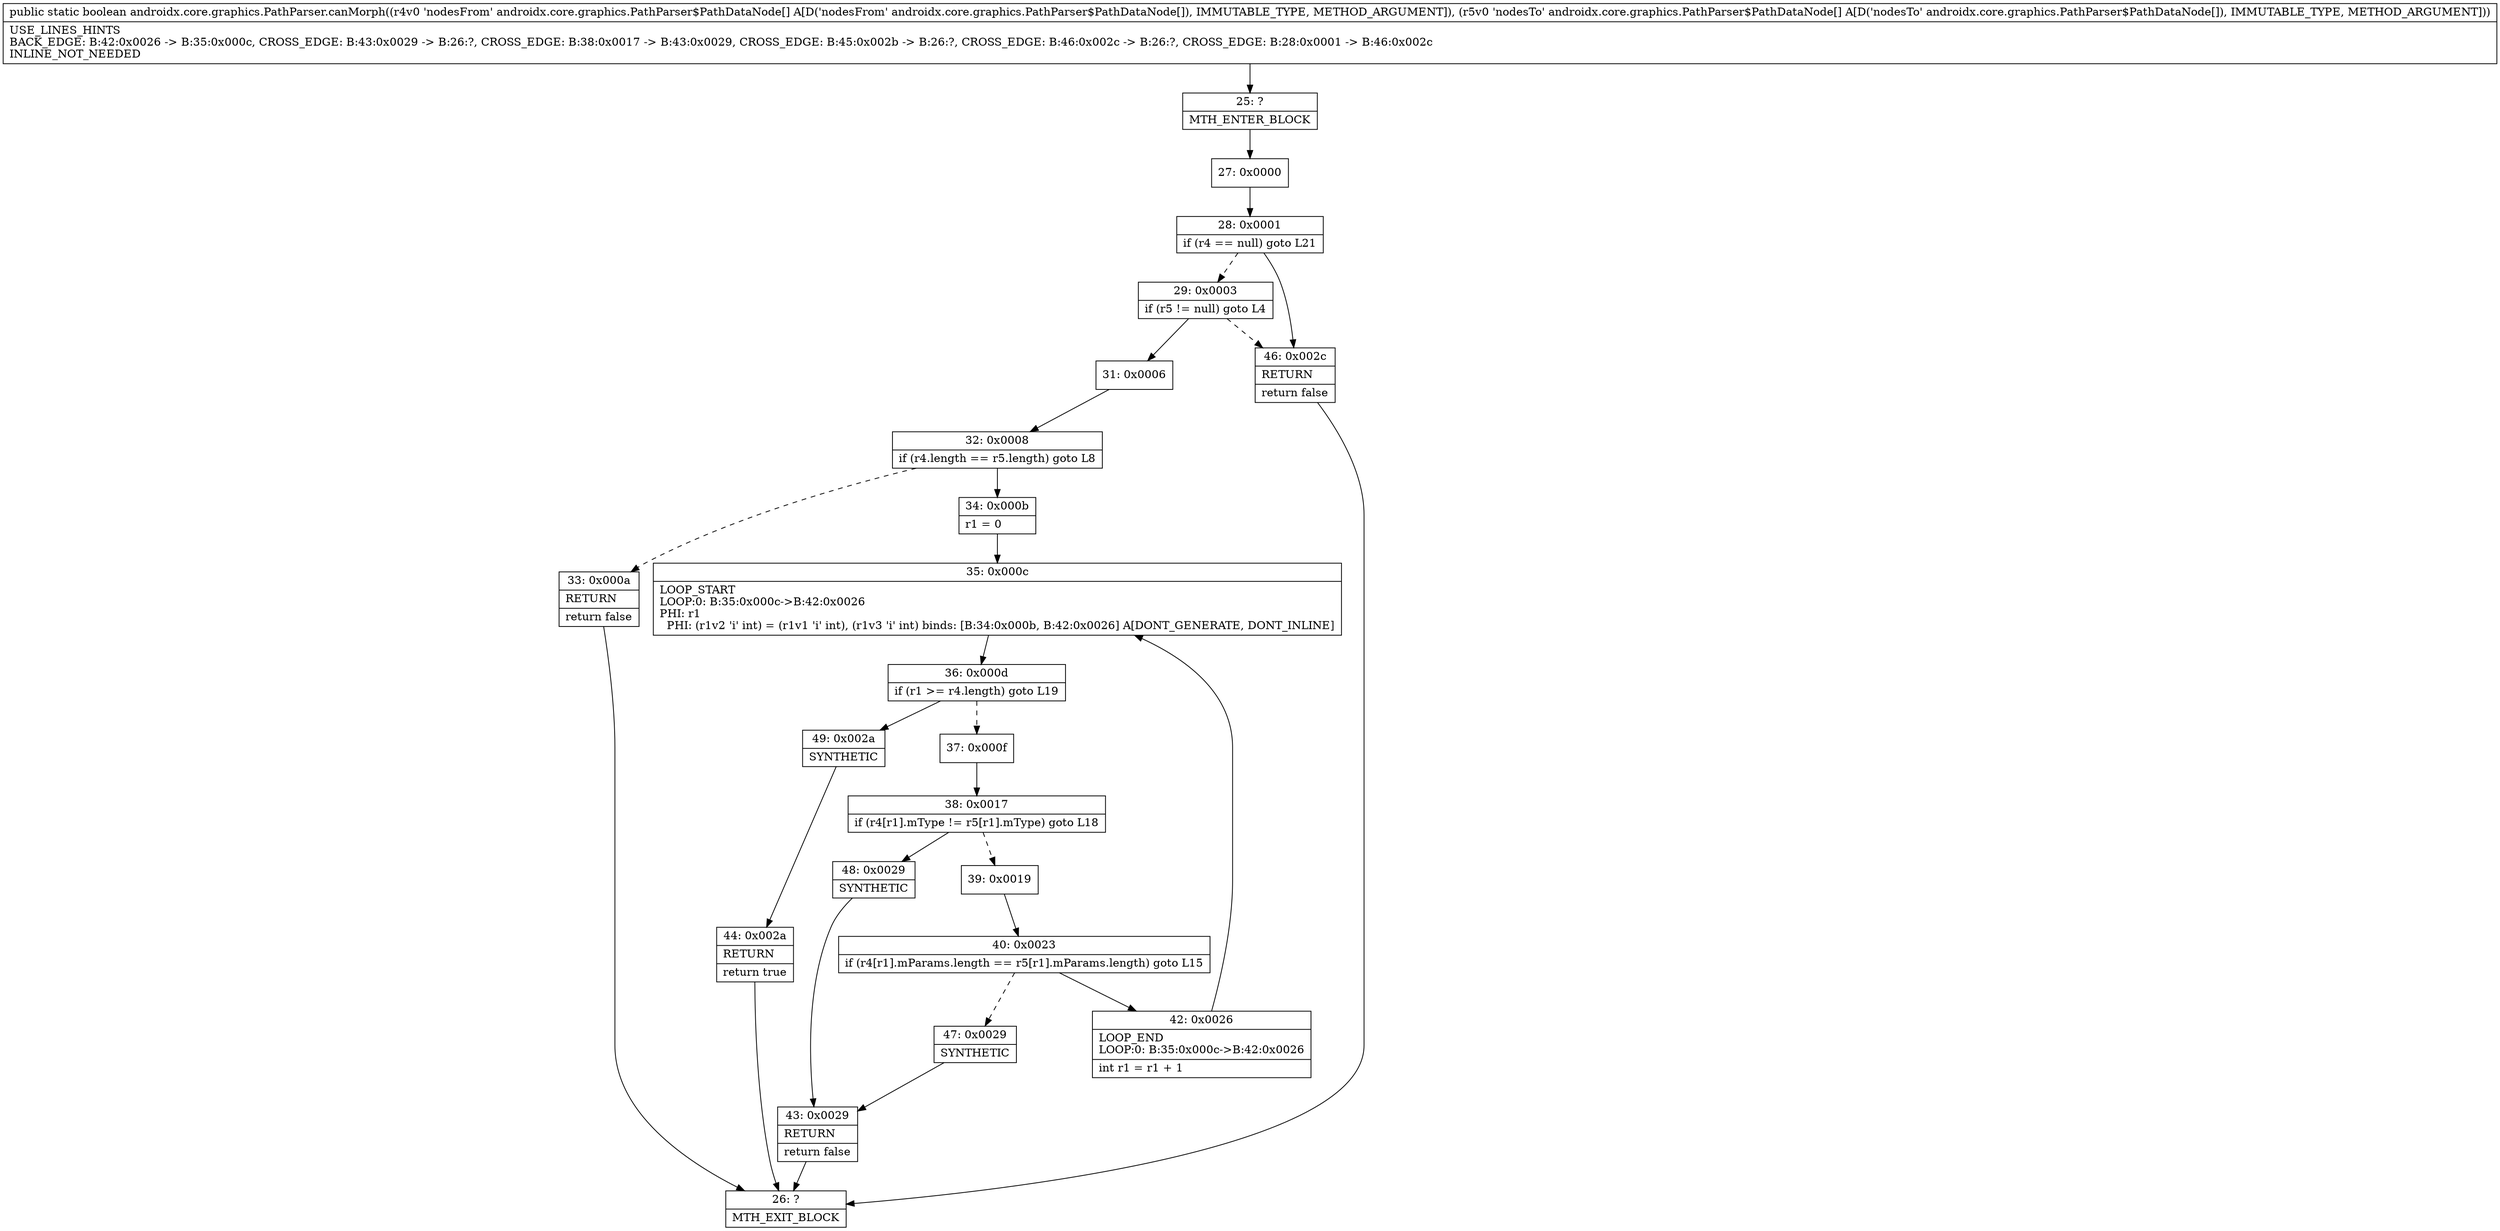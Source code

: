 digraph "CFG forandroidx.core.graphics.PathParser.canMorph([Landroidx\/core\/graphics\/PathParser$PathDataNode;[Landroidx\/core\/graphics\/PathParser$PathDataNode;)Z" {
Node_25 [shape=record,label="{25\:\ ?|MTH_ENTER_BLOCK\l}"];
Node_27 [shape=record,label="{27\:\ 0x0000}"];
Node_28 [shape=record,label="{28\:\ 0x0001|if (r4 == null) goto L21\l}"];
Node_29 [shape=record,label="{29\:\ 0x0003|if (r5 != null) goto L4\l}"];
Node_31 [shape=record,label="{31\:\ 0x0006}"];
Node_32 [shape=record,label="{32\:\ 0x0008|if (r4.length == r5.length) goto L8\l}"];
Node_33 [shape=record,label="{33\:\ 0x000a|RETURN\l|return false\l}"];
Node_26 [shape=record,label="{26\:\ ?|MTH_EXIT_BLOCK\l}"];
Node_34 [shape=record,label="{34\:\ 0x000b|r1 = 0\l}"];
Node_35 [shape=record,label="{35\:\ 0x000c|LOOP_START\lLOOP:0: B:35:0x000c\-\>B:42:0x0026\lPHI: r1 \l  PHI: (r1v2 'i' int) = (r1v1 'i' int), (r1v3 'i' int) binds: [B:34:0x000b, B:42:0x0026] A[DONT_GENERATE, DONT_INLINE]\l}"];
Node_36 [shape=record,label="{36\:\ 0x000d|if (r1 \>= r4.length) goto L19\l}"];
Node_37 [shape=record,label="{37\:\ 0x000f}"];
Node_38 [shape=record,label="{38\:\ 0x0017|if (r4[r1].mType != r5[r1].mType) goto L18\l}"];
Node_39 [shape=record,label="{39\:\ 0x0019}"];
Node_40 [shape=record,label="{40\:\ 0x0023|if (r4[r1].mParams.length == r5[r1].mParams.length) goto L15\l}"];
Node_42 [shape=record,label="{42\:\ 0x0026|LOOP_END\lLOOP:0: B:35:0x000c\-\>B:42:0x0026\l|int r1 = r1 + 1\l}"];
Node_47 [shape=record,label="{47\:\ 0x0029|SYNTHETIC\l}"];
Node_43 [shape=record,label="{43\:\ 0x0029|RETURN\l|return false\l}"];
Node_48 [shape=record,label="{48\:\ 0x0029|SYNTHETIC\l}"];
Node_49 [shape=record,label="{49\:\ 0x002a|SYNTHETIC\l}"];
Node_44 [shape=record,label="{44\:\ 0x002a|RETURN\l|return true\l}"];
Node_46 [shape=record,label="{46\:\ 0x002c|RETURN\l|return false\l}"];
MethodNode[shape=record,label="{public static boolean androidx.core.graphics.PathParser.canMorph((r4v0 'nodesFrom' androidx.core.graphics.PathParser$PathDataNode[] A[D('nodesFrom' androidx.core.graphics.PathParser$PathDataNode[]), IMMUTABLE_TYPE, METHOD_ARGUMENT]), (r5v0 'nodesTo' androidx.core.graphics.PathParser$PathDataNode[] A[D('nodesTo' androidx.core.graphics.PathParser$PathDataNode[]), IMMUTABLE_TYPE, METHOD_ARGUMENT]))  | USE_LINES_HINTS\lBACK_EDGE: B:42:0x0026 \-\> B:35:0x000c, CROSS_EDGE: B:43:0x0029 \-\> B:26:?, CROSS_EDGE: B:38:0x0017 \-\> B:43:0x0029, CROSS_EDGE: B:45:0x002b \-\> B:26:?, CROSS_EDGE: B:46:0x002c \-\> B:26:?, CROSS_EDGE: B:28:0x0001 \-\> B:46:0x002c\lINLINE_NOT_NEEDED\l}"];
MethodNode -> Node_25;Node_25 -> Node_27;
Node_27 -> Node_28;
Node_28 -> Node_29[style=dashed];
Node_28 -> Node_46;
Node_29 -> Node_31;
Node_29 -> Node_46[style=dashed];
Node_31 -> Node_32;
Node_32 -> Node_33[style=dashed];
Node_32 -> Node_34;
Node_33 -> Node_26;
Node_34 -> Node_35;
Node_35 -> Node_36;
Node_36 -> Node_37[style=dashed];
Node_36 -> Node_49;
Node_37 -> Node_38;
Node_38 -> Node_39[style=dashed];
Node_38 -> Node_48;
Node_39 -> Node_40;
Node_40 -> Node_42;
Node_40 -> Node_47[style=dashed];
Node_42 -> Node_35;
Node_47 -> Node_43;
Node_43 -> Node_26;
Node_48 -> Node_43;
Node_49 -> Node_44;
Node_44 -> Node_26;
Node_46 -> Node_26;
}

